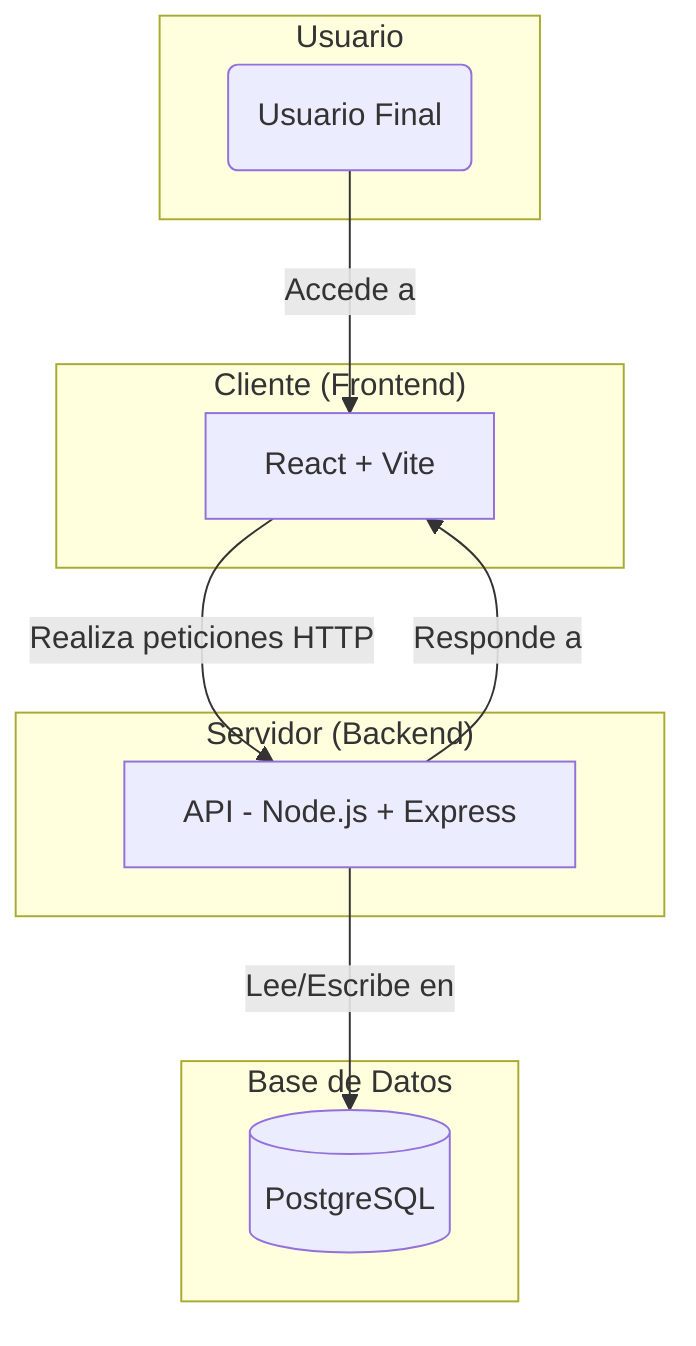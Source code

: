 graph TD
    subgraph "Usuario"
        U(Usuario Final)
    end

    subgraph "Cliente (Frontend)"
        direction LR
        C["React + Vite"]
    end

    subgraph "Servidor (Backend)"
        direction LR
        A["API - Node.js + Express"]
    end

    subgraph "Base de Datos"
        direction LR
        DB[(PostgreSQL)]
    end

    U -->|Accede a| C
    C -->|"Realiza peticiones HTTP"| A
    A -->|"Lee/Escribe en"| DB
    A -->|"Responde a"| C